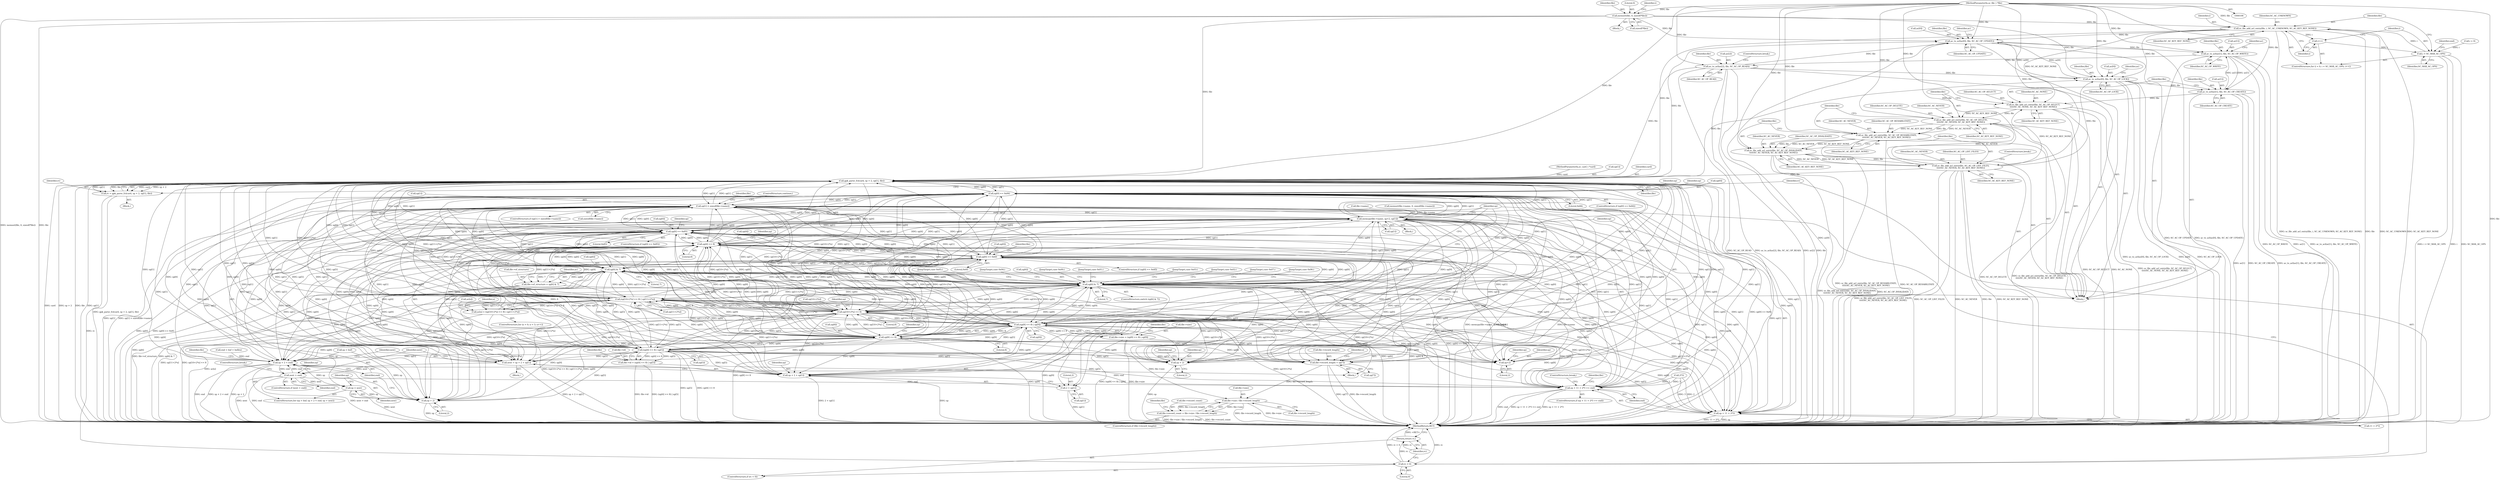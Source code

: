 digraph "0_OpenSC_8fe377e93b4b56060e5bbfb6f3142ceaeca744fa_9@API" {
"1000117" [label="(Call,memset(file, 0, sizeof(*file)))"];
"1000110" [label="(MethodParameterIn,sc_file_t *file)"];
"1000132" [label="(Call,sc_file_add_acl_entry(file, i, SC_AC_UNKNOWN, SC_AC_KEY_REF_NONE))"];
"1000130" [label="(Call,i++)"];
"1000127" [label="(Call,i < SC_MAX_AC_OPS)"];
"1000317" [label="(Call,ac_to_acl(ac[0], file, SC_AC_OP_UPDATE))"];
"1000323" [label="(Call,ac_to_acl(ac[1], file, SC_AC_OP_WRITE))"];
"1000329" [label="(Call,ac_to_acl(ac[2], file, SC_AC_OP_READ))"];
"1000342" [label="(Call,ac_to_acl(ac[0], file, SC_AC_OP_LOCK))"];
"1000348" [label="(Call,ac_to_acl(ac[1], file, SC_AC_OP_CREATE))"];
"1000354" [label="(Call,sc_file_add_acl_entry(file, SC_AC_OP_SELECT,\n\t\t\t\t\tSC_AC_NONE, SC_AC_KEY_REF_NONE))"];
"1000359" [label="(Call,sc_file_add_acl_entry(file, SC_AC_OP_DELETE,\n\t\t\t\t\tSC_AC_NEVER, SC_AC_KEY_REF_NONE))"];
"1000364" [label="(Call,sc_file_add_acl_entry(file, SC_AC_OP_REHABILITATE,\n\t\t\t\t\tSC_AC_NEVER, SC_AC_KEY_REF_NONE))"];
"1000369" [label="(Call,sc_file_add_acl_entry(file, SC_AC_OP_INVALIDATE,\n\t\t\t\t\tSC_AC_NEVER, SC_AC_KEY_REF_NONE))"];
"1000374" [label="(Call,sc_file_add_acl_entry(file, SC_AC_OP_LIST_FILES,\n\t\t\t\t\tSC_AC_NEVER, SC_AC_KEY_REF_NONE))"];
"1000395" [label="(Call,gpk_parse_fci(card, sp + 2, sp[1], file))"];
"1000146" [label="(Call,sp + 2 < end)"];
"1000165" [label="(Call,next > end)"];
"1000151" [label="(Call,sp = next)"];
"1000147" [label="(Call,sp + 2)"];
"1000216" [label="(Call,sp + 11 + 2*3 >= end)"];
"1000155" [label="(Call,next = sp + 2 + sp[1])"];
"1000157" [label="(Call,sp + 2 + sp[1])"];
"1000159" [label="(Call,2 + sp[1])"];
"1000170" [label="(Call,sp[0] == 0x84)"];
"1000177" [label="(Call,sp[1] > sizeof(file->name))"];
"1000195" [label="(Call,memcpy(file->name, sp+2, sp[1]))"];
"1000199" [label="(Call,sp+2)"];
"1000207" [label="(Call,sp[0] == 0x85)"];
"1000217" [label="(Call,sp + 11 + 2*3)"];
"1000231" [label="(Call,sp[4] << 8)"];
"1000230" [label="(Call,(sp[4] << 8) | sp[5])"];
"1000226" [label="(Call,file->id = (sp[4] << 8) | sp[5])"];
"1000244" [label="(Call,sp[8] << 8)"];
"1000243" [label="(Call,(sp[8] << 8) | sp[9])"];
"1000239" [label="(Call,file->size = (sp[8] << 8) | sp[9])"];
"1000418" [label="(Call,file->size / file->record_length)"];
"1000414" [label="(Call,file->record_count = file->size / file->record_length)"];
"1000252" [label="(Call,file->record_length = sp[7])"];
"1000273" [label="(Call,sp[10+2*n] << 8)"];
"1000272" [label="(Call,(sp[10+2*n] << 8) | sp[11+2*n])"];
"1000268" [label="(Call,ac[n] = (sp[10+2*n] << 8) | sp[11+2*n])"];
"1000290" [label="(Call,sp[6] & 7)"];
"1000312" [label="(Call,sp[6] & 7)"];
"1000308" [label="(Call,file->ef_structure = sp[6] & 7)"];
"1000382" [label="(Call,sp[0] == 0x6f)"];
"1000397" [label="(Call,sp + 2)"];
"1000393" [label="(Call,rc = gpk_parse_fci(card, sp + 2, sp[1], file))"];
"1000405" [label="(Call,rc < 0)"];
"1000408" [label="(Return,return rc;)"];
"1000342" [label="(Call,ac_to_acl(ac[0], file, SC_AC_OP_LOCK))"];
"1000202" [label="(Call,sp[1])"];
"1000412" [label="(Identifier,file)"];
"1000343" [label="(Call,ac[0])"];
"1000208" [label="(Call,sp[0])"];
"1000250" [label="(Identifier,sp)"];
"1000212" [label="(Block,)"];
"1000427" [label="(Identifier,file)"];
"1000282" [label="(Call,sp[11+2*n])"];
"1000369" [label="(Call,sc_file_add_acl_entry(file, SC_AC_OP_INVALIDATE,\n\t\t\t\t\tSC_AC_NEVER, SC_AC_KEY_REF_NONE))"];
"1000333" [label="(Identifier,file)"];
"1000364" [label="(Call,sc_file_add_acl_entry(file, SC_AC_OP_REHABILITATE,\n\t\t\t\t\tSC_AC_NEVER, SC_AC_KEY_REF_NONE))"];
"1000325" [label="(Identifier,ac)"];
"1000347" [label="(Identifier,SC_AC_OP_LOCK)"];
"1000294" [label="(Literal,7)"];
"1000357" [label="(Identifier,SC_AC_NONE)"];
"1000419" [label="(Call,file->size)"];
"1000404" [label="(ControlStructure,if (rc < 0))"];
"1000399" [label="(Literal,2)"];
"1000216" [label="(Call,sp + 11 + 2*3 >= end)"];
"1000164" [label="(ControlStructure,if (next > end))"];
"1000236" [label="(Call,sp[5])"];
"1000127" [label="(Call,i < SC_MAX_AC_OPS)"];
"1000161" [label="(Call,sp[1])"];
"1000362" [label="(Identifier,SC_AC_NEVER)"];
"1000111" [label="(Block,)"];
"1000152" [label="(Identifier,sp)"];
"1000308" [label="(Call,file->ef_structure = sp[6] & 7)"];
"1000363" [label="(Identifier,SC_AC_KEY_REF_NONE)"];
"1000211" [label="(Literal,0x85)"];
"1000300" [label="(JumpTarget,case 0x05:)"];
"1000309" [label="(Call,file->ef_structure)"];
"1000188" [label="(Identifier,file)"];
"1000165" [label="(Call,next > end)"];
"1000253" [label="(Call,file->record_length)"];
"1000249" [label="(Call,sp[9])"];
"1000334" [label="(Identifier,SC_AC_OP_READ)"];
"1000365" [label="(Identifier,file)"];
"1000117" [label="(Call,memset(file, 0, sizeof(*file)))"];
"1000432" [label="(MethodReturn,RET)"];
"1000371" [label="(Identifier,SC_AC_OP_INVALIDATE)"];
"1000217" [label="(Call,sp + 11 + 2*3)"];
"1000382" [label="(Call,sp[0] == 0x6f)"];
"1000381" [label="(ControlStructure,if (sp[0] == 0x6f))"];
"1000143" [label="(Call,sp = buf)"];
"1000422" [label="(Call,file->record_length)"];
"1000135" [label="(Identifier,SC_AC_UNKNOWN)"];
"1000167" [label="(Identifier,end)"];
"1000195" [label="(Call,memcpy(file->name, sp+2, sp[1]))"];
"1000171" [label="(Call,sp[0])"];
"1000199" [label="(Call,sp+2)"];
"1000368" [label="(Identifier,SC_AC_KEY_REF_NONE)"];
"1000159" [label="(Call,2 + sp[1])"];
"1000137" [label="(Call,end = buf + buflen)"];
"1000170" [label="(Call,sp[0] == 0x84)"];
"1000177" [label="(Call,sp[1] > sizeof(file->name))"];
"1000373" [label="(Identifier,SC_AC_KEY_REF_NONE)"];
"1000396" [label="(Identifier,card)"];
"1000166" [label="(Identifier,next)"];
"1000158" [label="(Identifier,sp)"];
"1000415" [label="(Call,file->record_count)"];
"1000241" [label="(Identifier,file)"];
"1000408" [label="(Return,return rc;)"];
"1000174" [label="(Literal,0x84)"];
"1000393" [label="(Call,rc = gpk_parse_fci(card, sp + 2, sp[1], file))"];
"1000107" [label="(MethodParameterIn,sc_card_t *card)"];
"1000232" [label="(Call,sp[4])"];
"1000269" [label="(Call,ac[n])"];
"1000407" [label="(Literal,0)"];
"1000151" [label="(Call,sp = next)"];
"1000119" [label="(Literal,0)"];
"1000361" [label="(Identifier,SC_AC_OP_DELETE)"];
"1000172" [label="(Identifier,sp)"];
"1000261" [label="(Identifier,n)"];
"1000299" [label="(JumpTarget,case 0x04:)"];
"1000131" [label="(Identifier,i)"];
"1000123" [label="(ControlStructure,for (i = 0; i < SC_MAX_AC_OPS; i++))"];
"1000322" [label="(Identifier,SC_AC_OP_UPDATE)"];
"1000350" [label="(Identifier,ac)"];
"1000160" [label="(Literal,2)"];
"1000400" [label="(Call,sp[1])"];
"1000328" [label="(Identifier,SC_AC_OP_WRITE)"];
"1000231" [label="(Call,sp[4] << 8)"];
"1000318" [label="(Call,ac[0])"];
"1000155" [label="(Call,next = sp + 2 + sp[1])"];
"1000196" [label="(Call,file->name)"];
"1000120" [label="(Call,sizeof(*file))"];
"1000375" [label="(Identifier,file)"];
"1000248" [label="(Literal,8)"];
"1000383" [label="(Call,sp[0])"];
"1000149" [label="(Literal,2)"];
"1000156" [label="(Identifier,next)"];
"1000134" [label="(Identifier,i)"];
"1000377" [label="(Identifier,SC_AC_NEVER)"];
"1000268" [label="(Call,ac[n] = (sp[10+2*n] << 8) | sp[11+2*n])"];
"1000221" [label="(Call,2*3)"];
"1000376" [label="(Identifier,SC_AC_OP_LIST_FILES)"];
"1000323" [label="(Call,ac_to_acl(ac[1], file, SC_AC_OP_WRITE))"];
"1000150" [label="(Identifier,end)"];
"1000201" [label="(Literal,2)"];
"1000146" [label="(Call,sp + 2 < end)"];
"1000125" [label="(Identifier,i)"];
"1000384" [label="(Identifier,sp)"];
"1000406" [label="(Identifier,rc)"];
"1000346" [label="(Identifier,file)"];
"1000290" [label="(Call,sp[6] & 7)"];
"1000387" [label="(Block,)"];
"1000138" [label="(Identifier,end)"];
"1000179" [label="(Identifier,sp)"];
"1000291" [label="(Call,sp[6])"];
"1000128" [label="(Identifier,i)"];
"1000405" [label="(Call,rc < 0)"];
"1000414" [label="(Call,file->record_count = file->size / file->record_length)"];
"1000330" [label="(Call,ac[2])"];
"1000142" [label="(ControlStructure,for (sp = buf; sp + 2 < end; sp = next))"];
"1000336" [label="(JumpTarget,case 0x00:)"];
"1000398" [label="(Identifier,sp)"];
"1000418" [label="(Call,file->size / file->record_length)"];
"1000147" [label="(Call,sp + 2)"];
"1000352" [label="(Identifier,file)"];
"1000207" [label="(Call,sp[0] == 0x85)"];
"1000252" [label="(Call,file->record_length = sp[7])"];
"1000349" [label="(Call,ac[1])"];
"1000331" [label="(Identifier,ac)"];
"1000281" [label="(Literal,8)"];
"1000130" [label="(Call,i++)"];
"1000124" [label="(Call,i = 0)"];
"1000225" [label="(ControlStructure,break;)"];
"1000239" [label="(Call,file->size = (sp[8] << 8) | sp[9])"];
"1000289" [label="(ControlStructure,switch (sp[6] & 7))"];
"1000215" [label="(ControlStructure,if (sp + 11 + 2*3 >= end))"];
"1000133" [label="(Identifier,file)"];
"1000256" [label="(Call,sp[7])"];
"1000118" [label="(Identifier,file)"];
"1000219" [label="(Call,11 + 2*3)"];
"1000154" [label="(Block,)"];
"1000356" [label="(Identifier,SC_AC_OP_SELECT)"];
"1000203" [label="(Identifier,sp)"];
"1000157" [label="(Call,sp + 2 + sp[1])"];
"1000359" [label="(Call,sc_file_add_acl_entry(file, SC_AC_OP_DELETE,\n\t\t\t\t\tSC_AC_NEVER, SC_AC_KEY_REF_NONE))"];
"1000360" [label="(Identifier,file)"];
"1000370" [label="(Identifier,file)"];
"1000296" [label="(JumpTarget,case 0x01:)"];
"1000321" [label="(Identifier,file)"];
"1000244" [label="(Call,sp[8] << 8)"];
"1000367" [label="(Identifier,SC_AC_NEVER)"];
"1000401" [label="(Identifier,sp)"];
"1000379" [label="(ControlStructure,break;)"];
"1000230" [label="(Call,(sp[4] << 8) | sp[5])"];
"1000390" [label="(Identifier,file)"];
"1000129" [label="(Identifier,SC_MAX_AC_OPS)"];
"1000295" [label="(Block,)"];
"1000378" [label="(Identifier,SC_AC_KEY_REF_NONE)"];
"1000372" [label="(Identifier,SC_AC_NEVER)"];
"1000200" [label="(Identifier,sp)"];
"1000206" [label="(ControlStructure,if (sp[0] == 0x85))"];
"1000312" [label="(Call,sp[6] & 7)"];
"1000410" [label="(ControlStructure,if (file->record_length))"];
"1000329" [label="(Call,ac_to_acl(ac[2], file, SC_AC_OP_READ))"];
"1000317" [label="(Call,ac_to_acl(ac[0], file, SC_AC_OP_UPDATE))"];
"1000185" [label="(ControlStructure,continue;)"];
"1000148" [label="(Identifier,sp)"];
"1000259" [label="(ControlStructure,for (n = 0; n < 3; n++))"];
"1000274" [label="(Call,sp[10+2*n])"];
"1000395" [label="(Call,gpk_parse_fci(card, sp + 2, sp[1], file))"];
"1000209" [label="(Identifier,sp)"];
"1000298" [label="(JumpTarget,case 0x03:)"];
"1000394" [label="(Identifier,rc)"];
"1000110" [label="(MethodParameterIn,sc_file_t *file)"];
"1000267" [label="(Identifier,n)"];
"1000227" [label="(Call,file->id)"];
"1000178" [label="(Call,sp[1])"];
"1000273" [label="(Call,sp[10+2*n] << 8)"];
"1000283" [label="(Identifier,sp)"];
"1000169" [label="(ControlStructure,if (sp[0] == 0x84))"];
"1000153" [label="(Identifier,next)"];
"1000224" [label="(Identifier,end)"];
"1000327" [label="(Identifier,file)"];
"1000324" [label="(Call,ac[1])"];
"1000374" [label="(Call,sc_file_add_acl_entry(file, SC_AC_OP_LIST_FILES,\n\t\t\t\t\tSC_AC_NEVER, SC_AC_KEY_REF_NONE))"];
"1000175" [label="(Block,)"];
"1000235" [label="(Literal,8)"];
"1000228" [label="(Identifier,file)"];
"1000218" [label="(Identifier,sp)"];
"1000348" [label="(Call,ac_to_acl(ac[1], file, SC_AC_OP_CREATE))"];
"1000297" [label="(JumpTarget,case 0x02:)"];
"1000132" [label="(Call,sc_file_add_acl_entry(file, i, SC_AC_UNKNOWN, SC_AC_KEY_REF_NONE))"];
"1000302" [label="(JumpTarget,case 0x07:)"];
"1000354" [label="(Call,sc_file_add_acl_entry(file, SC_AC_OP_SELECT,\n\t\t\t\t\tSC_AC_NONE, SC_AC_KEY_REF_NONE))"];
"1000254" [label="(Identifier,file)"];
"1000237" [label="(Identifier,sp)"];
"1000301" [label="(JumpTarget,case 0x06:)"];
"1000176" [label="(ControlStructure,if (sp[1] > sizeof(file->name)))"];
"1000355" [label="(Identifier,file)"];
"1000272" [label="(Call,(sp[10+2*n] << 8) | sp[11+2*n])"];
"1000136" [label="(Identifier,SC_AC_KEY_REF_NONE)"];
"1000319" [label="(Identifier,ac)"];
"1000313" [label="(Call,sp[6])"];
"1000409" [label="(Identifier,rc)"];
"1000240" [label="(Call,file->size)"];
"1000397" [label="(Call,sp + 2)"];
"1000245" [label="(Call,sp[8])"];
"1000366" [label="(Identifier,SC_AC_OP_REHABILITATE)"];
"1000335" [label="(ControlStructure,break;)"];
"1000353" [label="(Identifier,SC_AC_OP_CREATE)"];
"1000243" [label="(Call,(sp[8] << 8) | sp[9])"];
"1000316" [label="(Literal,7)"];
"1000168" [label="(ControlStructure,break;)"];
"1000181" [label="(Call,sizeof(file->name))"];
"1000226" [label="(Call,file->id = (sp[4] << 8) | sp[5])"];
"1000403" [label="(Identifier,file)"];
"1000386" [label="(Literal,0x6f)"];
"1000358" [label="(Identifier,SC_AC_KEY_REF_NONE)"];
"1000186" [label="(Call,memset(file->name, 0, sizeof(file->name)))"];
"1000117" -> "1000111"  [label="AST: "];
"1000117" -> "1000120"  [label="CFG: "];
"1000118" -> "1000117"  [label="AST: "];
"1000119" -> "1000117"  [label="AST: "];
"1000120" -> "1000117"  [label="AST: "];
"1000125" -> "1000117"  [label="CFG: "];
"1000117" -> "1000432"  [label="DDG: memset(file, 0, sizeof(*file))"];
"1000117" -> "1000432"  [label="DDG: file"];
"1000110" -> "1000117"  [label="DDG: file"];
"1000117" -> "1000132"  [label="DDG: file"];
"1000117" -> "1000317"  [label="DDG: file"];
"1000117" -> "1000342"  [label="DDG: file"];
"1000117" -> "1000395"  [label="DDG: file"];
"1000110" -> "1000106"  [label="AST: "];
"1000110" -> "1000432"  [label="DDG: file"];
"1000110" -> "1000132"  [label="DDG: file"];
"1000110" -> "1000317"  [label="DDG: file"];
"1000110" -> "1000323"  [label="DDG: file"];
"1000110" -> "1000329"  [label="DDG: file"];
"1000110" -> "1000342"  [label="DDG: file"];
"1000110" -> "1000348"  [label="DDG: file"];
"1000110" -> "1000354"  [label="DDG: file"];
"1000110" -> "1000359"  [label="DDG: file"];
"1000110" -> "1000364"  [label="DDG: file"];
"1000110" -> "1000369"  [label="DDG: file"];
"1000110" -> "1000374"  [label="DDG: file"];
"1000110" -> "1000395"  [label="DDG: file"];
"1000132" -> "1000123"  [label="AST: "];
"1000132" -> "1000136"  [label="CFG: "];
"1000133" -> "1000132"  [label="AST: "];
"1000134" -> "1000132"  [label="AST: "];
"1000135" -> "1000132"  [label="AST: "];
"1000136" -> "1000132"  [label="AST: "];
"1000131" -> "1000132"  [label="CFG: "];
"1000132" -> "1000432"  [label="DDG: sc_file_add_acl_entry(file, i, SC_AC_UNKNOWN, SC_AC_KEY_REF_NONE)"];
"1000132" -> "1000432"  [label="DDG: file"];
"1000132" -> "1000432"  [label="DDG: SC_AC_UNKNOWN"];
"1000132" -> "1000432"  [label="DDG: SC_AC_KEY_REF_NONE"];
"1000132" -> "1000130"  [label="DDG: i"];
"1000127" -> "1000132"  [label="DDG: i"];
"1000132" -> "1000317"  [label="DDG: file"];
"1000132" -> "1000342"  [label="DDG: file"];
"1000132" -> "1000354"  [label="DDG: SC_AC_KEY_REF_NONE"];
"1000132" -> "1000395"  [label="DDG: file"];
"1000130" -> "1000123"  [label="AST: "];
"1000130" -> "1000131"  [label="CFG: "];
"1000131" -> "1000130"  [label="AST: "];
"1000128" -> "1000130"  [label="CFG: "];
"1000130" -> "1000127"  [label="DDG: i"];
"1000127" -> "1000123"  [label="AST: "];
"1000127" -> "1000129"  [label="CFG: "];
"1000128" -> "1000127"  [label="AST: "];
"1000129" -> "1000127"  [label="AST: "];
"1000133" -> "1000127"  [label="CFG: "];
"1000138" -> "1000127"  [label="CFG: "];
"1000127" -> "1000432"  [label="DDG: SC_MAX_AC_OPS"];
"1000127" -> "1000432"  [label="DDG: i < SC_MAX_AC_OPS"];
"1000127" -> "1000432"  [label="DDG: i"];
"1000124" -> "1000127"  [label="DDG: i"];
"1000317" -> "1000295"  [label="AST: "];
"1000317" -> "1000322"  [label="CFG: "];
"1000318" -> "1000317"  [label="AST: "];
"1000321" -> "1000317"  [label="AST: "];
"1000322" -> "1000317"  [label="AST: "];
"1000325" -> "1000317"  [label="CFG: "];
"1000317" -> "1000432"  [label="DDG: ac[0]"];
"1000317" -> "1000432"  [label="DDG: SC_AC_OP_UPDATE"];
"1000317" -> "1000432"  [label="DDG: ac_to_acl(ac[0], file, SC_AC_OP_UPDATE)"];
"1000342" -> "1000317"  [label="DDG: ac[0]"];
"1000395" -> "1000317"  [label="DDG: file"];
"1000329" -> "1000317"  [label="DDG: file"];
"1000374" -> "1000317"  [label="DDG: file"];
"1000317" -> "1000323"  [label="DDG: file"];
"1000317" -> "1000342"  [label="DDG: ac[0]"];
"1000323" -> "1000295"  [label="AST: "];
"1000323" -> "1000328"  [label="CFG: "];
"1000324" -> "1000323"  [label="AST: "];
"1000327" -> "1000323"  [label="AST: "];
"1000328" -> "1000323"  [label="AST: "];
"1000331" -> "1000323"  [label="CFG: "];
"1000323" -> "1000432"  [label="DDG: SC_AC_OP_WRITE"];
"1000323" -> "1000432"  [label="DDG: ac[1]"];
"1000323" -> "1000432"  [label="DDG: ac_to_acl(ac[1], file, SC_AC_OP_WRITE)"];
"1000348" -> "1000323"  [label="DDG: ac[1]"];
"1000323" -> "1000329"  [label="DDG: file"];
"1000323" -> "1000348"  [label="DDG: ac[1]"];
"1000329" -> "1000295"  [label="AST: "];
"1000329" -> "1000334"  [label="CFG: "];
"1000330" -> "1000329"  [label="AST: "];
"1000333" -> "1000329"  [label="AST: "];
"1000334" -> "1000329"  [label="AST: "];
"1000335" -> "1000329"  [label="CFG: "];
"1000329" -> "1000432"  [label="DDG: SC_AC_OP_READ"];
"1000329" -> "1000432"  [label="DDG: file"];
"1000329" -> "1000432"  [label="DDG: ac_to_acl(ac[2], file, SC_AC_OP_READ)"];
"1000329" -> "1000432"  [label="DDG: ac[2]"];
"1000329" -> "1000342"  [label="DDG: file"];
"1000329" -> "1000395"  [label="DDG: file"];
"1000342" -> "1000295"  [label="AST: "];
"1000342" -> "1000347"  [label="CFG: "];
"1000343" -> "1000342"  [label="AST: "];
"1000346" -> "1000342"  [label="AST: "];
"1000347" -> "1000342"  [label="AST: "];
"1000350" -> "1000342"  [label="CFG: "];
"1000342" -> "1000432"  [label="DDG: ac[0]"];
"1000342" -> "1000432"  [label="DDG: SC_AC_OP_LOCK"];
"1000342" -> "1000432"  [label="DDG: ac_to_acl(ac[0], file, SC_AC_OP_LOCK)"];
"1000395" -> "1000342"  [label="DDG: file"];
"1000374" -> "1000342"  [label="DDG: file"];
"1000342" -> "1000348"  [label="DDG: file"];
"1000348" -> "1000295"  [label="AST: "];
"1000348" -> "1000353"  [label="CFG: "];
"1000349" -> "1000348"  [label="AST: "];
"1000352" -> "1000348"  [label="AST: "];
"1000353" -> "1000348"  [label="AST: "];
"1000355" -> "1000348"  [label="CFG: "];
"1000348" -> "1000432"  [label="DDG: ac[1]"];
"1000348" -> "1000432"  [label="DDG: SC_AC_OP_CREATE"];
"1000348" -> "1000432"  [label="DDG: ac_to_acl(ac[1], file, SC_AC_OP_CREATE)"];
"1000348" -> "1000354"  [label="DDG: file"];
"1000354" -> "1000295"  [label="AST: "];
"1000354" -> "1000358"  [label="CFG: "];
"1000355" -> "1000354"  [label="AST: "];
"1000356" -> "1000354"  [label="AST: "];
"1000357" -> "1000354"  [label="AST: "];
"1000358" -> "1000354"  [label="AST: "];
"1000360" -> "1000354"  [label="CFG: "];
"1000354" -> "1000432"  [label="DDG: SC_AC_OP_SELECT"];
"1000354" -> "1000432"  [label="DDG: SC_AC_NONE"];
"1000354" -> "1000432"  [label="DDG: sc_file_add_acl_entry(file, SC_AC_OP_SELECT,\n\t\t\t\t\tSC_AC_NONE, SC_AC_KEY_REF_NONE)"];
"1000374" -> "1000354"  [label="DDG: SC_AC_KEY_REF_NONE"];
"1000354" -> "1000359"  [label="DDG: file"];
"1000354" -> "1000359"  [label="DDG: SC_AC_KEY_REF_NONE"];
"1000359" -> "1000295"  [label="AST: "];
"1000359" -> "1000363"  [label="CFG: "];
"1000360" -> "1000359"  [label="AST: "];
"1000361" -> "1000359"  [label="AST: "];
"1000362" -> "1000359"  [label="AST: "];
"1000363" -> "1000359"  [label="AST: "];
"1000365" -> "1000359"  [label="CFG: "];
"1000359" -> "1000432"  [label="DDG: SC_AC_OP_DELETE"];
"1000359" -> "1000432"  [label="DDG: sc_file_add_acl_entry(file, SC_AC_OP_DELETE,\n\t\t\t\t\tSC_AC_NEVER, SC_AC_KEY_REF_NONE)"];
"1000374" -> "1000359"  [label="DDG: SC_AC_NEVER"];
"1000359" -> "1000364"  [label="DDG: file"];
"1000359" -> "1000364"  [label="DDG: SC_AC_NEVER"];
"1000359" -> "1000364"  [label="DDG: SC_AC_KEY_REF_NONE"];
"1000364" -> "1000295"  [label="AST: "];
"1000364" -> "1000368"  [label="CFG: "];
"1000365" -> "1000364"  [label="AST: "];
"1000366" -> "1000364"  [label="AST: "];
"1000367" -> "1000364"  [label="AST: "];
"1000368" -> "1000364"  [label="AST: "];
"1000370" -> "1000364"  [label="CFG: "];
"1000364" -> "1000432"  [label="DDG: sc_file_add_acl_entry(file, SC_AC_OP_REHABILITATE,\n\t\t\t\t\tSC_AC_NEVER, SC_AC_KEY_REF_NONE)"];
"1000364" -> "1000432"  [label="DDG: SC_AC_OP_REHABILITATE"];
"1000364" -> "1000369"  [label="DDG: file"];
"1000364" -> "1000369"  [label="DDG: SC_AC_NEVER"];
"1000364" -> "1000369"  [label="DDG: SC_AC_KEY_REF_NONE"];
"1000369" -> "1000295"  [label="AST: "];
"1000369" -> "1000373"  [label="CFG: "];
"1000370" -> "1000369"  [label="AST: "];
"1000371" -> "1000369"  [label="AST: "];
"1000372" -> "1000369"  [label="AST: "];
"1000373" -> "1000369"  [label="AST: "];
"1000375" -> "1000369"  [label="CFG: "];
"1000369" -> "1000432"  [label="DDG: sc_file_add_acl_entry(file, SC_AC_OP_INVALIDATE,\n\t\t\t\t\tSC_AC_NEVER, SC_AC_KEY_REF_NONE)"];
"1000369" -> "1000432"  [label="DDG: SC_AC_OP_INVALIDATE"];
"1000369" -> "1000374"  [label="DDG: file"];
"1000369" -> "1000374"  [label="DDG: SC_AC_NEVER"];
"1000369" -> "1000374"  [label="DDG: SC_AC_KEY_REF_NONE"];
"1000374" -> "1000295"  [label="AST: "];
"1000374" -> "1000378"  [label="CFG: "];
"1000375" -> "1000374"  [label="AST: "];
"1000376" -> "1000374"  [label="AST: "];
"1000377" -> "1000374"  [label="AST: "];
"1000378" -> "1000374"  [label="AST: "];
"1000379" -> "1000374"  [label="CFG: "];
"1000374" -> "1000432"  [label="DDG: SC_AC_OP_LIST_FILES"];
"1000374" -> "1000432"  [label="DDG: SC_AC_NEVER"];
"1000374" -> "1000432"  [label="DDG: file"];
"1000374" -> "1000432"  [label="DDG: SC_AC_KEY_REF_NONE"];
"1000374" -> "1000432"  [label="DDG: sc_file_add_acl_entry(file, SC_AC_OP_LIST_FILES,\n\t\t\t\t\tSC_AC_NEVER, SC_AC_KEY_REF_NONE)"];
"1000374" -> "1000395"  [label="DDG: file"];
"1000395" -> "1000393"  [label="AST: "];
"1000395" -> "1000403"  [label="CFG: "];
"1000396" -> "1000395"  [label="AST: "];
"1000397" -> "1000395"  [label="AST: "];
"1000400" -> "1000395"  [label="AST: "];
"1000403" -> "1000395"  [label="AST: "];
"1000393" -> "1000395"  [label="CFG: "];
"1000395" -> "1000432"  [label="DDG: card"];
"1000395" -> "1000432"  [label="DDG: sp + 2"];
"1000395" -> "1000432"  [label="DDG: file"];
"1000395" -> "1000432"  [label="DDG: sp[1]"];
"1000395" -> "1000146"  [label="DDG: sp[1]"];
"1000395" -> "1000147"  [label="DDG: sp[1]"];
"1000395" -> "1000155"  [label="DDG: sp[1]"];
"1000395" -> "1000157"  [label="DDG: sp[1]"];
"1000395" -> "1000159"  [label="DDG: sp[1]"];
"1000395" -> "1000170"  [label="DDG: sp[1]"];
"1000395" -> "1000177"  [label="DDG: sp[1]"];
"1000395" -> "1000195"  [label="DDG: sp[1]"];
"1000395" -> "1000199"  [label="DDG: sp[1]"];
"1000395" -> "1000207"  [label="DDG: sp[1]"];
"1000395" -> "1000216"  [label="DDG: sp[1]"];
"1000395" -> "1000217"  [label="DDG: sp[1]"];
"1000395" -> "1000231"  [label="DDG: sp[1]"];
"1000395" -> "1000230"  [label="DDG: sp[1]"];
"1000395" -> "1000244"  [label="DDG: sp[1]"];
"1000395" -> "1000243"  [label="DDG: sp[1]"];
"1000395" -> "1000252"  [label="DDG: sp[1]"];
"1000395" -> "1000273"  [label="DDG: sp[1]"];
"1000395" -> "1000272"  [label="DDG: sp[1]"];
"1000395" -> "1000290"  [label="DDG: sp[1]"];
"1000395" -> "1000312"  [label="DDG: sp[1]"];
"1000395" -> "1000382"  [label="DDG: sp[1]"];
"1000395" -> "1000393"  [label="DDG: card"];
"1000395" -> "1000393"  [label="DDG: sp + 2"];
"1000395" -> "1000393"  [label="DDG: sp[1]"];
"1000395" -> "1000393"  [label="DDG: file"];
"1000107" -> "1000395"  [label="DDG: card"];
"1000290" -> "1000395"  [label="DDG: sp[6]"];
"1000230" -> "1000395"  [label="DDG: sp[5]"];
"1000312" -> "1000395"  [label="DDG: sp[6]"];
"1000273" -> "1000395"  [label="DDG: sp[10+2*n]"];
"1000231" -> "1000395"  [label="DDG: sp[4]"];
"1000243" -> "1000395"  [label="DDG: sp[9]"];
"1000382" -> "1000395"  [label="DDG: sp[0]"];
"1000272" -> "1000395"  [label="DDG: sp[11+2*n]"];
"1000244" -> "1000395"  [label="DDG: sp[8]"];
"1000170" -> "1000395"  [label="DDG: sp[0]"];
"1000207" -> "1000395"  [label="DDG: sp[0]"];
"1000177" -> "1000395"  [label="DDG: sp[1]"];
"1000195" -> "1000395"  [label="DDG: sp[1]"];
"1000395" -> "1000397"  [label="DDG: sp[1]"];
"1000146" -> "1000142"  [label="AST: "];
"1000146" -> "1000150"  [label="CFG: "];
"1000147" -> "1000146"  [label="AST: "];
"1000150" -> "1000146"  [label="AST: "];
"1000156" -> "1000146"  [label="CFG: "];
"1000412" -> "1000146"  [label="CFG: "];
"1000146" -> "1000432"  [label="DDG: end"];
"1000146" -> "1000432"  [label="DDG: sp + 2 < end"];
"1000146" -> "1000432"  [label="DDG: sp + 2"];
"1000177" -> "1000146"  [label="DDG: sp[1]"];
"1000290" -> "1000146"  [label="DDG: sp[6]"];
"1000230" -> "1000146"  [label="DDG: sp[5]"];
"1000312" -> "1000146"  [label="DDG: sp[6]"];
"1000151" -> "1000146"  [label="DDG: sp"];
"1000143" -> "1000146"  [label="DDG: sp"];
"1000273" -> "1000146"  [label="DDG: sp[10+2*n]"];
"1000207" -> "1000146"  [label="DDG: sp[0]"];
"1000231" -> "1000146"  [label="DDG: sp[4]"];
"1000170" -> "1000146"  [label="DDG: sp[0]"];
"1000243" -> "1000146"  [label="DDG: sp[9]"];
"1000195" -> "1000146"  [label="DDG: sp[1]"];
"1000382" -> "1000146"  [label="DDG: sp[0]"];
"1000272" -> "1000146"  [label="DDG: sp[11+2*n]"];
"1000244" -> "1000146"  [label="DDG: sp[8]"];
"1000165" -> "1000146"  [label="DDG: end"];
"1000137" -> "1000146"  [label="DDG: end"];
"1000216" -> "1000146"  [label="DDG: end"];
"1000146" -> "1000165"  [label="DDG: end"];
"1000165" -> "1000164"  [label="AST: "];
"1000165" -> "1000167"  [label="CFG: "];
"1000166" -> "1000165"  [label="AST: "];
"1000167" -> "1000165"  [label="AST: "];
"1000168" -> "1000165"  [label="CFG: "];
"1000172" -> "1000165"  [label="CFG: "];
"1000165" -> "1000432"  [label="DDG: next"];
"1000165" -> "1000432"  [label="DDG: end"];
"1000165" -> "1000432"  [label="DDG: next > end"];
"1000165" -> "1000151"  [label="DDG: next"];
"1000155" -> "1000165"  [label="DDG: next"];
"1000165" -> "1000216"  [label="DDG: end"];
"1000151" -> "1000142"  [label="AST: "];
"1000151" -> "1000153"  [label="CFG: "];
"1000152" -> "1000151"  [label="AST: "];
"1000153" -> "1000151"  [label="AST: "];
"1000148" -> "1000151"  [label="CFG: "];
"1000151" -> "1000432"  [label="DDG: next"];
"1000151" -> "1000147"  [label="DDG: sp"];
"1000147" -> "1000149"  [label="CFG: "];
"1000148" -> "1000147"  [label="AST: "];
"1000149" -> "1000147"  [label="AST: "];
"1000150" -> "1000147"  [label="CFG: "];
"1000147" -> "1000432"  [label="DDG: sp"];
"1000177" -> "1000147"  [label="DDG: sp[1]"];
"1000290" -> "1000147"  [label="DDG: sp[6]"];
"1000230" -> "1000147"  [label="DDG: sp[5]"];
"1000312" -> "1000147"  [label="DDG: sp[6]"];
"1000143" -> "1000147"  [label="DDG: sp"];
"1000273" -> "1000147"  [label="DDG: sp[10+2*n]"];
"1000207" -> "1000147"  [label="DDG: sp[0]"];
"1000231" -> "1000147"  [label="DDG: sp[4]"];
"1000170" -> "1000147"  [label="DDG: sp[0]"];
"1000243" -> "1000147"  [label="DDG: sp[9]"];
"1000195" -> "1000147"  [label="DDG: sp[1]"];
"1000382" -> "1000147"  [label="DDG: sp[0]"];
"1000272" -> "1000147"  [label="DDG: sp[11+2*n]"];
"1000244" -> "1000147"  [label="DDG: sp[8]"];
"1000216" -> "1000215"  [label="AST: "];
"1000216" -> "1000224"  [label="CFG: "];
"1000217" -> "1000216"  [label="AST: "];
"1000224" -> "1000216"  [label="AST: "];
"1000225" -> "1000216"  [label="CFG: "];
"1000228" -> "1000216"  [label="CFG: "];
"1000216" -> "1000432"  [label="DDG: sp + 11 + 2*3 >= end"];
"1000216" -> "1000432"  [label="DDG: sp + 11 + 2*3"];
"1000216" -> "1000432"  [label="DDG: end"];
"1000290" -> "1000216"  [label="DDG: sp[6]"];
"1000272" -> "1000216"  [label="DDG: sp[11+2*n]"];
"1000230" -> "1000216"  [label="DDG: sp[5]"];
"1000312" -> "1000216"  [label="DDG: sp[6]"];
"1000273" -> "1000216"  [label="DDG: sp[10+2*n]"];
"1000207" -> "1000216"  [label="DDG: sp[0]"];
"1000231" -> "1000216"  [label="DDG: sp[4]"];
"1000243" -> "1000216"  [label="DDG: sp[9]"];
"1000244" -> "1000216"  [label="DDG: sp[8]"];
"1000170" -> "1000216"  [label="DDG: sp[0]"];
"1000382" -> "1000216"  [label="DDG: sp[0]"];
"1000177" -> "1000216"  [label="DDG: sp[1]"];
"1000195" -> "1000216"  [label="DDG: sp[1]"];
"1000221" -> "1000216"  [label="DDG: 2"];
"1000221" -> "1000216"  [label="DDG: 3"];
"1000155" -> "1000154"  [label="AST: "];
"1000155" -> "1000157"  [label="CFG: "];
"1000156" -> "1000155"  [label="AST: "];
"1000157" -> "1000155"  [label="AST: "];
"1000166" -> "1000155"  [label="CFG: "];
"1000155" -> "1000432"  [label="DDG: sp + 2 + sp[1]"];
"1000290" -> "1000155"  [label="DDG: sp[6]"];
"1000230" -> "1000155"  [label="DDG: sp[5]"];
"1000312" -> "1000155"  [label="DDG: sp[6]"];
"1000273" -> "1000155"  [label="DDG: sp[10+2*n]"];
"1000231" -> "1000155"  [label="DDG: sp[4]"];
"1000170" -> "1000155"  [label="DDG: sp[0]"];
"1000243" -> "1000155"  [label="DDG: sp[9]"];
"1000382" -> "1000155"  [label="DDG: sp[0]"];
"1000272" -> "1000155"  [label="DDG: sp[11+2*n]"];
"1000207" -> "1000155"  [label="DDG: sp[0]"];
"1000244" -> "1000155"  [label="DDG: sp[8]"];
"1000177" -> "1000155"  [label="DDG: sp[1]"];
"1000195" -> "1000155"  [label="DDG: sp[1]"];
"1000157" -> "1000159"  [label="CFG: "];
"1000158" -> "1000157"  [label="AST: "];
"1000159" -> "1000157"  [label="AST: "];
"1000157" -> "1000432"  [label="DDG: 2 + sp[1]"];
"1000157" -> "1000432"  [label="DDG: sp"];
"1000290" -> "1000157"  [label="DDG: sp[6]"];
"1000230" -> "1000157"  [label="DDG: sp[5]"];
"1000312" -> "1000157"  [label="DDG: sp[6]"];
"1000273" -> "1000157"  [label="DDG: sp[10+2*n]"];
"1000231" -> "1000157"  [label="DDG: sp[4]"];
"1000170" -> "1000157"  [label="DDG: sp[0]"];
"1000243" -> "1000157"  [label="DDG: sp[9]"];
"1000382" -> "1000157"  [label="DDG: sp[0]"];
"1000272" -> "1000157"  [label="DDG: sp[11+2*n]"];
"1000207" -> "1000157"  [label="DDG: sp[0]"];
"1000244" -> "1000157"  [label="DDG: sp[8]"];
"1000177" -> "1000157"  [label="DDG: sp[1]"];
"1000195" -> "1000157"  [label="DDG: sp[1]"];
"1000159" -> "1000161"  [label="CFG: "];
"1000160" -> "1000159"  [label="AST: "];
"1000161" -> "1000159"  [label="AST: "];
"1000159" -> "1000432"  [label="DDG: sp[1]"];
"1000177" -> "1000159"  [label="DDG: sp[1]"];
"1000195" -> "1000159"  [label="DDG: sp[1]"];
"1000170" -> "1000169"  [label="AST: "];
"1000170" -> "1000174"  [label="CFG: "];
"1000171" -> "1000170"  [label="AST: "];
"1000174" -> "1000170"  [label="AST: "];
"1000179" -> "1000170"  [label="CFG: "];
"1000209" -> "1000170"  [label="CFG: "];
"1000170" -> "1000432"  [label="DDG: sp[0]"];
"1000170" -> "1000432"  [label="DDG: sp[0] == 0x84"];
"1000382" -> "1000170"  [label="DDG: sp[0]"];
"1000207" -> "1000170"  [label="DDG: sp[0]"];
"1000290" -> "1000170"  [label="DDG: sp[6]"];
"1000230" -> "1000170"  [label="DDG: sp[5]"];
"1000312" -> "1000170"  [label="DDG: sp[6]"];
"1000273" -> "1000170"  [label="DDG: sp[10+2*n]"];
"1000231" -> "1000170"  [label="DDG: sp[4]"];
"1000243" -> "1000170"  [label="DDG: sp[9]"];
"1000272" -> "1000170"  [label="DDG: sp[11+2*n]"];
"1000244" -> "1000170"  [label="DDG: sp[8]"];
"1000177" -> "1000170"  [label="DDG: sp[1]"];
"1000195" -> "1000170"  [label="DDG: sp[1]"];
"1000170" -> "1000177"  [label="DDG: sp[0]"];
"1000170" -> "1000195"  [label="DDG: sp[0]"];
"1000170" -> "1000199"  [label="DDG: sp[0]"];
"1000170" -> "1000207"  [label="DDG: sp[0]"];
"1000170" -> "1000217"  [label="DDG: sp[0]"];
"1000170" -> "1000231"  [label="DDG: sp[0]"];
"1000170" -> "1000230"  [label="DDG: sp[0]"];
"1000170" -> "1000244"  [label="DDG: sp[0]"];
"1000170" -> "1000243"  [label="DDG: sp[0]"];
"1000170" -> "1000252"  [label="DDG: sp[0]"];
"1000170" -> "1000273"  [label="DDG: sp[0]"];
"1000170" -> "1000272"  [label="DDG: sp[0]"];
"1000170" -> "1000290"  [label="DDG: sp[0]"];
"1000170" -> "1000312"  [label="DDG: sp[0]"];
"1000170" -> "1000382"  [label="DDG: sp[0]"];
"1000170" -> "1000397"  [label="DDG: sp[0]"];
"1000177" -> "1000176"  [label="AST: "];
"1000177" -> "1000181"  [label="CFG: "];
"1000178" -> "1000177"  [label="AST: "];
"1000181" -> "1000177"  [label="AST: "];
"1000185" -> "1000177"  [label="CFG: "];
"1000188" -> "1000177"  [label="CFG: "];
"1000177" -> "1000432"  [label="DDG: sp[1]"];
"1000177" -> "1000432"  [label="DDG: sp[1] > sizeof(file->name)"];
"1000290" -> "1000177"  [label="DDG: sp[6]"];
"1000230" -> "1000177"  [label="DDG: sp[5]"];
"1000312" -> "1000177"  [label="DDG: sp[6]"];
"1000273" -> "1000177"  [label="DDG: sp[10+2*n]"];
"1000231" -> "1000177"  [label="DDG: sp[4]"];
"1000243" -> "1000177"  [label="DDG: sp[9]"];
"1000382" -> "1000177"  [label="DDG: sp[0]"];
"1000272" -> "1000177"  [label="DDG: sp[11+2*n]"];
"1000207" -> "1000177"  [label="DDG: sp[0]"];
"1000244" -> "1000177"  [label="DDG: sp[8]"];
"1000195" -> "1000177"  [label="DDG: sp[1]"];
"1000177" -> "1000195"  [label="DDG: sp[1]"];
"1000177" -> "1000199"  [label="DDG: sp[1]"];
"1000177" -> "1000207"  [label="DDG: sp[1]"];
"1000177" -> "1000217"  [label="DDG: sp[1]"];
"1000177" -> "1000231"  [label="DDG: sp[1]"];
"1000177" -> "1000230"  [label="DDG: sp[1]"];
"1000177" -> "1000244"  [label="DDG: sp[1]"];
"1000177" -> "1000243"  [label="DDG: sp[1]"];
"1000177" -> "1000252"  [label="DDG: sp[1]"];
"1000177" -> "1000273"  [label="DDG: sp[1]"];
"1000177" -> "1000272"  [label="DDG: sp[1]"];
"1000177" -> "1000290"  [label="DDG: sp[1]"];
"1000177" -> "1000312"  [label="DDG: sp[1]"];
"1000177" -> "1000382"  [label="DDG: sp[1]"];
"1000177" -> "1000397"  [label="DDG: sp[1]"];
"1000195" -> "1000175"  [label="AST: "];
"1000195" -> "1000202"  [label="CFG: "];
"1000196" -> "1000195"  [label="AST: "];
"1000199" -> "1000195"  [label="AST: "];
"1000202" -> "1000195"  [label="AST: "];
"1000152" -> "1000195"  [label="CFG: "];
"1000195" -> "1000432"  [label="DDG: memcpy(file->name, sp+2, sp[1])"];
"1000195" -> "1000432"  [label="DDG: sp+2"];
"1000195" -> "1000432"  [label="DDG: file->name"];
"1000195" -> "1000432"  [label="DDG: sp[1]"];
"1000186" -> "1000195"  [label="DDG: file->name"];
"1000290" -> "1000195"  [label="DDG: sp[6]"];
"1000272" -> "1000195"  [label="DDG: sp[11+2*n]"];
"1000230" -> "1000195"  [label="DDG: sp[5]"];
"1000312" -> "1000195"  [label="DDG: sp[6]"];
"1000273" -> "1000195"  [label="DDG: sp[10+2*n]"];
"1000231" -> "1000195"  [label="DDG: sp[4]"];
"1000243" -> "1000195"  [label="DDG: sp[9]"];
"1000244" -> "1000195"  [label="DDG: sp[8]"];
"1000382" -> "1000195"  [label="DDG: sp[0]"];
"1000207" -> "1000195"  [label="DDG: sp[0]"];
"1000195" -> "1000199"  [label="DDG: sp[1]"];
"1000195" -> "1000207"  [label="DDG: sp[1]"];
"1000195" -> "1000217"  [label="DDG: sp[1]"];
"1000195" -> "1000231"  [label="DDG: sp[1]"];
"1000195" -> "1000230"  [label="DDG: sp[1]"];
"1000195" -> "1000244"  [label="DDG: sp[1]"];
"1000195" -> "1000243"  [label="DDG: sp[1]"];
"1000195" -> "1000252"  [label="DDG: sp[1]"];
"1000195" -> "1000273"  [label="DDG: sp[1]"];
"1000195" -> "1000272"  [label="DDG: sp[1]"];
"1000195" -> "1000290"  [label="DDG: sp[1]"];
"1000195" -> "1000312"  [label="DDG: sp[1]"];
"1000195" -> "1000382"  [label="DDG: sp[1]"];
"1000195" -> "1000397"  [label="DDG: sp[1]"];
"1000199" -> "1000201"  [label="CFG: "];
"1000200" -> "1000199"  [label="AST: "];
"1000201" -> "1000199"  [label="AST: "];
"1000203" -> "1000199"  [label="CFG: "];
"1000290" -> "1000199"  [label="DDG: sp[6]"];
"1000272" -> "1000199"  [label="DDG: sp[11+2*n]"];
"1000230" -> "1000199"  [label="DDG: sp[5]"];
"1000312" -> "1000199"  [label="DDG: sp[6]"];
"1000273" -> "1000199"  [label="DDG: sp[10+2*n]"];
"1000231" -> "1000199"  [label="DDG: sp[4]"];
"1000243" -> "1000199"  [label="DDG: sp[9]"];
"1000244" -> "1000199"  [label="DDG: sp[8]"];
"1000382" -> "1000199"  [label="DDG: sp[0]"];
"1000207" -> "1000199"  [label="DDG: sp[0]"];
"1000207" -> "1000206"  [label="AST: "];
"1000207" -> "1000211"  [label="CFG: "];
"1000208" -> "1000207"  [label="AST: "];
"1000211" -> "1000207"  [label="AST: "];
"1000218" -> "1000207"  [label="CFG: "];
"1000384" -> "1000207"  [label="CFG: "];
"1000207" -> "1000432"  [label="DDG: sp[0]"];
"1000207" -> "1000432"  [label="DDG: sp[0] == 0x85"];
"1000290" -> "1000207"  [label="DDG: sp[6]"];
"1000230" -> "1000207"  [label="DDG: sp[5]"];
"1000312" -> "1000207"  [label="DDG: sp[6]"];
"1000273" -> "1000207"  [label="DDG: sp[10+2*n]"];
"1000231" -> "1000207"  [label="DDG: sp[4]"];
"1000243" -> "1000207"  [label="DDG: sp[9]"];
"1000382" -> "1000207"  [label="DDG: sp[0]"];
"1000272" -> "1000207"  [label="DDG: sp[11+2*n]"];
"1000244" -> "1000207"  [label="DDG: sp[8]"];
"1000207" -> "1000217"  [label="DDG: sp[0]"];
"1000207" -> "1000231"  [label="DDG: sp[0]"];
"1000207" -> "1000230"  [label="DDG: sp[0]"];
"1000207" -> "1000244"  [label="DDG: sp[0]"];
"1000207" -> "1000243"  [label="DDG: sp[0]"];
"1000207" -> "1000252"  [label="DDG: sp[0]"];
"1000207" -> "1000273"  [label="DDG: sp[0]"];
"1000207" -> "1000272"  [label="DDG: sp[0]"];
"1000207" -> "1000290"  [label="DDG: sp[0]"];
"1000207" -> "1000312"  [label="DDG: sp[0]"];
"1000207" -> "1000382"  [label="DDG: sp[0]"];
"1000207" -> "1000397"  [label="DDG: sp[0]"];
"1000217" -> "1000219"  [label="CFG: "];
"1000218" -> "1000217"  [label="AST: "];
"1000219" -> "1000217"  [label="AST: "];
"1000224" -> "1000217"  [label="CFG: "];
"1000217" -> "1000432"  [label="DDG: 11 + 2*3"];
"1000217" -> "1000432"  [label="DDG: sp"];
"1000290" -> "1000217"  [label="DDG: sp[6]"];
"1000272" -> "1000217"  [label="DDG: sp[11+2*n]"];
"1000230" -> "1000217"  [label="DDG: sp[5]"];
"1000312" -> "1000217"  [label="DDG: sp[6]"];
"1000273" -> "1000217"  [label="DDG: sp[10+2*n]"];
"1000231" -> "1000217"  [label="DDG: sp[4]"];
"1000243" -> "1000217"  [label="DDG: sp[9]"];
"1000244" -> "1000217"  [label="DDG: sp[8]"];
"1000382" -> "1000217"  [label="DDG: sp[0]"];
"1000221" -> "1000217"  [label="DDG: 2"];
"1000221" -> "1000217"  [label="DDG: 3"];
"1000231" -> "1000230"  [label="AST: "];
"1000231" -> "1000235"  [label="CFG: "];
"1000232" -> "1000231"  [label="AST: "];
"1000235" -> "1000231"  [label="AST: "];
"1000237" -> "1000231"  [label="CFG: "];
"1000231" -> "1000432"  [label="DDG: sp[4]"];
"1000231" -> "1000230"  [label="DDG: sp[4]"];
"1000231" -> "1000230"  [label="DDG: 8"];
"1000290" -> "1000231"  [label="DDG: sp[6]"];
"1000272" -> "1000231"  [label="DDG: sp[11+2*n]"];
"1000230" -> "1000231"  [label="DDG: sp[5]"];
"1000312" -> "1000231"  [label="DDG: sp[6]"];
"1000273" -> "1000231"  [label="DDG: sp[10+2*n]"];
"1000243" -> "1000231"  [label="DDG: sp[9]"];
"1000244" -> "1000231"  [label="DDG: sp[8]"];
"1000382" -> "1000231"  [label="DDG: sp[0]"];
"1000231" -> "1000244"  [label="DDG: sp[4]"];
"1000231" -> "1000243"  [label="DDG: sp[4]"];
"1000231" -> "1000252"  [label="DDG: sp[4]"];
"1000231" -> "1000273"  [label="DDG: sp[4]"];
"1000231" -> "1000272"  [label="DDG: sp[4]"];
"1000231" -> "1000290"  [label="DDG: sp[4]"];
"1000231" -> "1000312"  [label="DDG: sp[4]"];
"1000231" -> "1000382"  [label="DDG: sp[4]"];
"1000231" -> "1000397"  [label="DDG: sp[4]"];
"1000230" -> "1000226"  [label="AST: "];
"1000230" -> "1000236"  [label="CFG: "];
"1000236" -> "1000230"  [label="AST: "];
"1000226" -> "1000230"  [label="CFG: "];
"1000230" -> "1000432"  [label="DDG: sp[5]"];
"1000230" -> "1000432"  [label="DDG: sp[4] << 8"];
"1000230" -> "1000226"  [label="DDG: sp[4] << 8"];
"1000230" -> "1000226"  [label="DDG: sp[5]"];
"1000290" -> "1000230"  [label="DDG: sp[6]"];
"1000272" -> "1000230"  [label="DDG: sp[11+2*n]"];
"1000312" -> "1000230"  [label="DDG: sp[6]"];
"1000273" -> "1000230"  [label="DDG: sp[10+2*n]"];
"1000243" -> "1000230"  [label="DDG: sp[9]"];
"1000244" -> "1000230"  [label="DDG: sp[8]"];
"1000382" -> "1000230"  [label="DDG: sp[0]"];
"1000230" -> "1000244"  [label="DDG: sp[5]"];
"1000230" -> "1000243"  [label="DDG: sp[5]"];
"1000230" -> "1000252"  [label="DDG: sp[5]"];
"1000230" -> "1000273"  [label="DDG: sp[5]"];
"1000230" -> "1000272"  [label="DDG: sp[5]"];
"1000230" -> "1000290"  [label="DDG: sp[5]"];
"1000230" -> "1000312"  [label="DDG: sp[5]"];
"1000230" -> "1000382"  [label="DDG: sp[5]"];
"1000230" -> "1000397"  [label="DDG: sp[5]"];
"1000226" -> "1000212"  [label="AST: "];
"1000227" -> "1000226"  [label="AST: "];
"1000241" -> "1000226"  [label="CFG: "];
"1000226" -> "1000432"  [label="DDG: file->id"];
"1000226" -> "1000432"  [label="DDG: (sp[4] << 8) | sp[5]"];
"1000244" -> "1000243"  [label="AST: "];
"1000244" -> "1000248"  [label="CFG: "];
"1000245" -> "1000244"  [label="AST: "];
"1000248" -> "1000244"  [label="AST: "];
"1000250" -> "1000244"  [label="CFG: "];
"1000244" -> "1000432"  [label="DDG: sp[8]"];
"1000244" -> "1000243"  [label="DDG: sp[8]"];
"1000244" -> "1000243"  [label="DDG: 8"];
"1000290" -> "1000244"  [label="DDG: sp[6]"];
"1000272" -> "1000244"  [label="DDG: sp[11+2*n]"];
"1000312" -> "1000244"  [label="DDG: sp[6]"];
"1000273" -> "1000244"  [label="DDG: sp[10+2*n]"];
"1000243" -> "1000244"  [label="DDG: sp[9]"];
"1000382" -> "1000244"  [label="DDG: sp[0]"];
"1000244" -> "1000252"  [label="DDG: sp[8]"];
"1000244" -> "1000273"  [label="DDG: sp[8]"];
"1000244" -> "1000272"  [label="DDG: sp[8]"];
"1000244" -> "1000290"  [label="DDG: sp[8]"];
"1000244" -> "1000312"  [label="DDG: sp[8]"];
"1000244" -> "1000382"  [label="DDG: sp[8]"];
"1000244" -> "1000397"  [label="DDG: sp[8]"];
"1000243" -> "1000239"  [label="AST: "];
"1000243" -> "1000249"  [label="CFG: "];
"1000249" -> "1000243"  [label="AST: "];
"1000239" -> "1000243"  [label="CFG: "];
"1000243" -> "1000432"  [label="DDG: sp[8] << 8"];
"1000243" -> "1000432"  [label="DDG: sp[9]"];
"1000243" -> "1000239"  [label="DDG: sp[8] << 8"];
"1000243" -> "1000239"  [label="DDG: sp[9]"];
"1000290" -> "1000243"  [label="DDG: sp[6]"];
"1000272" -> "1000243"  [label="DDG: sp[11+2*n]"];
"1000312" -> "1000243"  [label="DDG: sp[6]"];
"1000273" -> "1000243"  [label="DDG: sp[10+2*n]"];
"1000382" -> "1000243"  [label="DDG: sp[0]"];
"1000243" -> "1000252"  [label="DDG: sp[9]"];
"1000243" -> "1000273"  [label="DDG: sp[9]"];
"1000243" -> "1000272"  [label="DDG: sp[9]"];
"1000243" -> "1000290"  [label="DDG: sp[9]"];
"1000243" -> "1000312"  [label="DDG: sp[9]"];
"1000243" -> "1000382"  [label="DDG: sp[9]"];
"1000243" -> "1000397"  [label="DDG: sp[9]"];
"1000239" -> "1000212"  [label="AST: "];
"1000240" -> "1000239"  [label="AST: "];
"1000254" -> "1000239"  [label="CFG: "];
"1000239" -> "1000432"  [label="DDG: file->size"];
"1000239" -> "1000432"  [label="DDG: (sp[8] << 8) | sp[9]"];
"1000239" -> "1000418"  [label="DDG: file->size"];
"1000418" -> "1000414"  [label="AST: "];
"1000418" -> "1000422"  [label="CFG: "];
"1000419" -> "1000418"  [label="AST: "];
"1000422" -> "1000418"  [label="AST: "];
"1000414" -> "1000418"  [label="CFG: "];
"1000418" -> "1000432"  [label="DDG: file->record_length"];
"1000418" -> "1000432"  [label="DDG: file->size"];
"1000418" -> "1000414"  [label="DDG: file->size"];
"1000418" -> "1000414"  [label="DDG: file->record_length"];
"1000252" -> "1000418"  [label="DDG: file->record_length"];
"1000414" -> "1000410"  [label="AST: "];
"1000415" -> "1000414"  [label="AST: "];
"1000427" -> "1000414"  [label="CFG: "];
"1000414" -> "1000432"  [label="DDG: file->size / file->record_length"];
"1000414" -> "1000432"  [label="DDG: file->record_count"];
"1000252" -> "1000212"  [label="AST: "];
"1000252" -> "1000256"  [label="CFG: "];
"1000253" -> "1000252"  [label="AST: "];
"1000256" -> "1000252"  [label="AST: "];
"1000261" -> "1000252"  [label="CFG: "];
"1000252" -> "1000432"  [label="DDG: file->record_length"];
"1000252" -> "1000432"  [label="DDG: sp[7]"];
"1000290" -> "1000252"  [label="DDG: sp[6]"];
"1000272" -> "1000252"  [label="DDG: sp[11+2*n]"];
"1000312" -> "1000252"  [label="DDG: sp[6]"];
"1000273" -> "1000252"  [label="DDG: sp[10+2*n]"];
"1000382" -> "1000252"  [label="DDG: sp[0]"];
"1000273" -> "1000272"  [label="AST: "];
"1000273" -> "1000281"  [label="CFG: "];
"1000274" -> "1000273"  [label="AST: "];
"1000281" -> "1000273"  [label="AST: "];
"1000283" -> "1000273"  [label="CFG: "];
"1000273" -> "1000432"  [label="DDG: sp[10+2*n]"];
"1000273" -> "1000272"  [label="DDG: sp[10+2*n]"];
"1000273" -> "1000272"  [label="DDG: 8"];
"1000290" -> "1000273"  [label="DDG: sp[6]"];
"1000272" -> "1000273"  [label="DDG: sp[11+2*n]"];
"1000312" -> "1000273"  [label="DDG: sp[6]"];
"1000382" -> "1000273"  [label="DDG: sp[0]"];
"1000273" -> "1000290"  [label="DDG: sp[10+2*n]"];
"1000273" -> "1000312"  [label="DDG: sp[10+2*n]"];
"1000273" -> "1000382"  [label="DDG: sp[10+2*n]"];
"1000273" -> "1000397"  [label="DDG: sp[10+2*n]"];
"1000272" -> "1000268"  [label="AST: "];
"1000272" -> "1000282"  [label="CFG: "];
"1000282" -> "1000272"  [label="AST: "];
"1000268" -> "1000272"  [label="CFG: "];
"1000272" -> "1000432"  [label="DDG: sp[11+2*n]"];
"1000272" -> "1000432"  [label="DDG: sp[10+2*n] << 8"];
"1000272" -> "1000268"  [label="DDG: sp[10+2*n] << 8"];
"1000272" -> "1000268"  [label="DDG: sp[11+2*n]"];
"1000290" -> "1000272"  [label="DDG: sp[6]"];
"1000312" -> "1000272"  [label="DDG: sp[6]"];
"1000382" -> "1000272"  [label="DDG: sp[0]"];
"1000272" -> "1000290"  [label="DDG: sp[11+2*n]"];
"1000272" -> "1000312"  [label="DDG: sp[11+2*n]"];
"1000272" -> "1000382"  [label="DDG: sp[11+2*n]"];
"1000272" -> "1000397"  [label="DDG: sp[11+2*n]"];
"1000268" -> "1000259"  [label="AST: "];
"1000269" -> "1000268"  [label="AST: "];
"1000267" -> "1000268"  [label="CFG: "];
"1000268" -> "1000432"  [label="DDG: ac[n]"];
"1000268" -> "1000432"  [label="DDG: (sp[10+2*n] << 8) | sp[11+2*n]"];
"1000290" -> "1000289"  [label="AST: "];
"1000290" -> "1000294"  [label="CFG: "];
"1000291" -> "1000290"  [label="AST: "];
"1000294" -> "1000290"  [label="AST: "];
"1000296" -> "1000290"  [label="CFG: "];
"1000297" -> "1000290"  [label="CFG: "];
"1000298" -> "1000290"  [label="CFG: "];
"1000299" -> "1000290"  [label="CFG: "];
"1000300" -> "1000290"  [label="CFG: "];
"1000301" -> "1000290"  [label="CFG: "];
"1000302" -> "1000290"  [label="CFG: "];
"1000336" -> "1000290"  [label="CFG: "];
"1000152" -> "1000290"  [label="CFG: "];
"1000290" -> "1000432"  [label="DDG: sp[6]"];
"1000290" -> "1000432"  [label="DDG: sp[6] & 7"];
"1000312" -> "1000290"  [label="DDG: sp[6]"];
"1000382" -> "1000290"  [label="DDG: sp[0]"];
"1000290" -> "1000312"  [label="DDG: sp[6]"];
"1000290" -> "1000382"  [label="DDG: sp[6]"];
"1000290" -> "1000397"  [label="DDG: sp[6]"];
"1000312" -> "1000308"  [label="AST: "];
"1000312" -> "1000316"  [label="CFG: "];
"1000313" -> "1000312"  [label="AST: "];
"1000316" -> "1000312"  [label="AST: "];
"1000308" -> "1000312"  [label="CFG: "];
"1000312" -> "1000432"  [label="DDG: sp[6]"];
"1000312" -> "1000308"  [label="DDG: sp[6]"];
"1000312" -> "1000308"  [label="DDG: 7"];
"1000382" -> "1000312"  [label="DDG: sp[0]"];
"1000312" -> "1000382"  [label="DDG: sp[6]"];
"1000312" -> "1000397"  [label="DDG: sp[6]"];
"1000308" -> "1000295"  [label="AST: "];
"1000309" -> "1000308"  [label="AST: "];
"1000319" -> "1000308"  [label="CFG: "];
"1000308" -> "1000432"  [label="DDG: file->ef_structure"];
"1000308" -> "1000432"  [label="DDG: sp[6] & 7"];
"1000382" -> "1000381"  [label="AST: "];
"1000382" -> "1000386"  [label="CFG: "];
"1000383" -> "1000382"  [label="AST: "];
"1000386" -> "1000382"  [label="AST: "];
"1000390" -> "1000382"  [label="CFG: "];
"1000152" -> "1000382"  [label="CFG: "];
"1000382" -> "1000432"  [label="DDG: sp[0]"];
"1000382" -> "1000432"  [label="DDG: sp[0] == 0x6f"];
"1000382" -> "1000397"  [label="DDG: sp[0]"];
"1000397" -> "1000399"  [label="CFG: "];
"1000398" -> "1000397"  [label="AST: "];
"1000399" -> "1000397"  [label="AST: "];
"1000401" -> "1000397"  [label="CFG: "];
"1000397" -> "1000432"  [label="DDG: sp"];
"1000393" -> "1000387"  [label="AST: "];
"1000394" -> "1000393"  [label="AST: "];
"1000406" -> "1000393"  [label="CFG: "];
"1000393" -> "1000432"  [label="DDG: gpk_parse_fci(card, sp + 2, sp[1], file)"];
"1000393" -> "1000405"  [label="DDG: rc"];
"1000405" -> "1000404"  [label="AST: "];
"1000405" -> "1000407"  [label="CFG: "];
"1000406" -> "1000405"  [label="AST: "];
"1000407" -> "1000405"  [label="AST: "];
"1000409" -> "1000405"  [label="CFG: "];
"1000152" -> "1000405"  [label="CFG: "];
"1000405" -> "1000432"  [label="DDG: rc < 0"];
"1000405" -> "1000432"  [label="DDG: rc"];
"1000405" -> "1000408"  [label="DDG: rc"];
"1000408" -> "1000404"  [label="AST: "];
"1000408" -> "1000409"  [label="CFG: "];
"1000409" -> "1000408"  [label="AST: "];
"1000432" -> "1000408"  [label="CFG: "];
"1000408" -> "1000432"  [label="DDG: <RET>"];
"1000409" -> "1000408"  [label="DDG: rc"];
}
